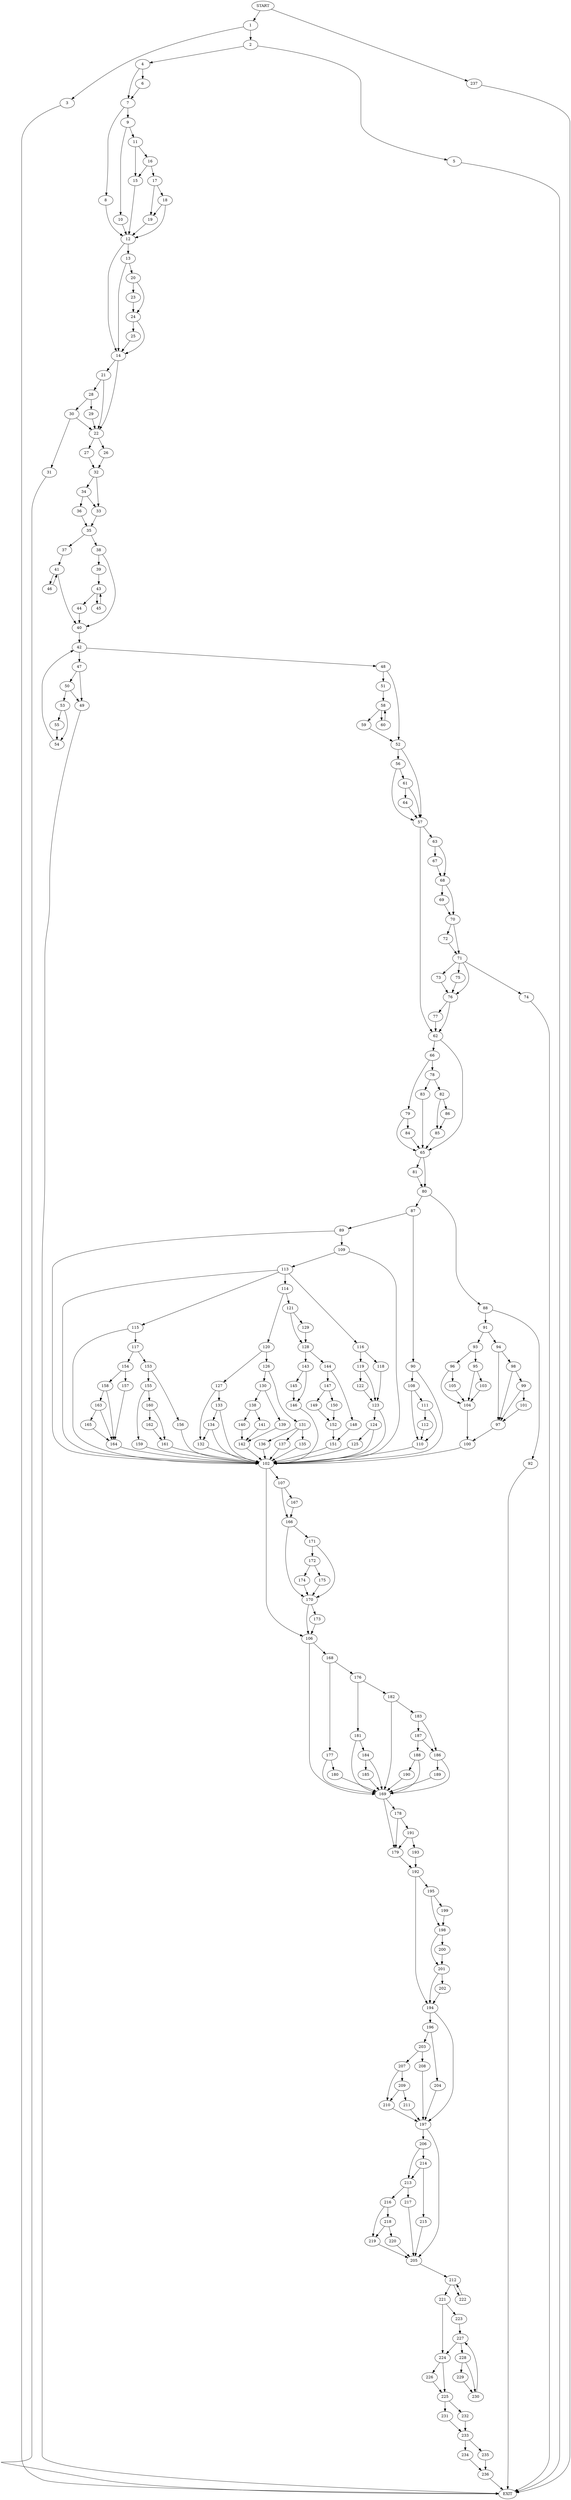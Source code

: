 digraph {
0 [label="START"]
238 [label="EXIT"]
0 -> 1
1 -> 2
1 -> 3
3 -> 238
2 -> 4
2 -> 5
4 -> 6
4 -> 7
5 -> 238
7 -> 8
7 -> 9
6 -> 7
9 -> 10
9 -> 11
8 -> 12
12 -> 13
12 -> 14
10 -> 12
11 -> 15
11 -> 16
16 -> 17
16 -> 15
15 -> 12
17 -> 18
17 -> 19
18 -> 12
18 -> 19
19 -> 12
13 -> 14
13 -> 20
14 -> 21
14 -> 22
20 -> 23
20 -> 24
24 -> 14
24 -> 25
23 -> 24
25 -> 14
22 -> 26
22 -> 27
21 -> 28
21 -> 22
28 -> 29
28 -> 30
30 -> 31
30 -> 22
29 -> 22
31 -> 238
26 -> 32
27 -> 32
32 -> 33
32 -> 34
33 -> 35
34 -> 33
34 -> 36
36 -> 35
35 -> 37
35 -> 38
38 -> 39
38 -> 40
37 -> 41
40 -> 42
39 -> 43
43 -> 44
43 -> 45
44 -> 40
45 -> 43
41 -> 40
41 -> 46
46 -> 41
42 -> 47
42 -> 48
47 -> 49
47 -> 50
48 -> 51
48 -> 52
50 -> 53
50 -> 49
49 -> 238
53 -> 54
53 -> 55
54 -> 42
55 -> 54
52 -> 56
52 -> 57
51 -> 58
58 -> 59
58 -> 60
60 -> 58
59 -> 52
56 -> 61
56 -> 57
57 -> 62
57 -> 63
61 -> 64
61 -> 57
64 -> 57
62 -> 65
62 -> 66
63 -> 67
63 -> 68
68 -> 69
68 -> 70
67 -> 68
70 -> 71
70 -> 72
69 -> 70
72 -> 71
71 -> 73
71 -> 74
71 -> 75
71 -> 76
76 -> 62
76 -> 77
73 -> 76
74 -> 238
75 -> 76
77 -> 62
66 -> 78
66 -> 79
65 -> 80
65 -> 81
78 -> 82
78 -> 83
79 -> 84
79 -> 65
84 -> 65
82 -> 85
82 -> 86
83 -> 65
85 -> 65
86 -> 85
80 -> 87
80 -> 88
81 -> 80
87 -> 89
87 -> 90
88 -> 91
88 -> 92
91 -> 93
91 -> 94
92 -> 238
93 -> 95
93 -> 96
94 -> 97
94 -> 98
98 -> 99
98 -> 97
97 -> 100
99 -> 97
99 -> 101
101 -> 97
100 -> 102
95 -> 103
95 -> 104
96 -> 105
96 -> 104
103 -> 104
104 -> 100
105 -> 104
102 -> 106
102 -> 107
90 -> 102
90 -> 108
89 -> 102
89 -> 109
108 -> 110
108 -> 111
111 -> 110
111 -> 112
110 -> 102
112 -> 110
109 -> 102
109 -> 113
113 -> 102
113 -> 114
113 -> 115
113 -> 116
115 -> 102
115 -> 117
116 -> 118
116 -> 119
114 -> 120
114 -> 121
119 -> 122
119 -> 123
118 -> 123
123 -> 102
123 -> 124
122 -> 123
124 -> 102
124 -> 125
125 -> 102
120 -> 126
120 -> 127
121 -> 128
121 -> 129
126 -> 130
126 -> 131
127 -> 132
127 -> 133
133 -> 102
133 -> 134
132 -> 102
134 -> 102
134 -> 132
131 -> 135
131 -> 136
131 -> 137
130 -> 138
130 -> 139
137 -> 102
135 -> 102
136 -> 102
138 -> 140
138 -> 141
139 -> 142
142 -> 102
141 -> 142
140 -> 142
129 -> 128
128 -> 143
128 -> 144
143 -> 145
143 -> 146
144 -> 147
144 -> 148
145 -> 146
146 -> 102
147 -> 149
147 -> 150
148 -> 151
151 -> 102
149 -> 152
150 -> 152
152 -> 151
117 -> 153
117 -> 154
153 -> 155
153 -> 156
154 -> 157
154 -> 158
155 -> 159
155 -> 160
156 -> 102
159 -> 102
160 -> 161
160 -> 162
162 -> 161
161 -> 102
158 -> 163
158 -> 164
157 -> 164
164 -> 102
163 -> 165
163 -> 164
165 -> 164
107 -> 166
107 -> 167
106 -> 168
106 -> 169
166 -> 170
166 -> 171
167 -> 166
171 -> 170
171 -> 172
170 -> 173
170 -> 106
172 -> 174
172 -> 175
174 -> 170
175 -> 170
173 -> 106
168 -> 176
168 -> 177
169 -> 178
169 -> 179
177 -> 169
177 -> 180
176 -> 181
176 -> 182
180 -> 169
182 -> 183
182 -> 169
181 -> 184
181 -> 169
184 -> 185
184 -> 169
185 -> 169
183 -> 186
183 -> 187
187 -> 186
187 -> 188
186 -> 189
186 -> 169
188 -> 169
188 -> 190
189 -> 169
190 -> 169
178 -> 179
178 -> 191
179 -> 192
191 -> 179
191 -> 193
193 -> 192
192 -> 194
192 -> 195
194 -> 196
194 -> 197
195 -> 198
195 -> 199
199 -> 198
198 -> 200
198 -> 201
200 -> 201
201 -> 194
201 -> 202
202 -> 194
196 -> 203
196 -> 204
197 -> 205
197 -> 206
203 -> 207
203 -> 208
204 -> 197
208 -> 197
207 -> 209
207 -> 210
210 -> 197
209 -> 210
209 -> 211
211 -> 197
205 -> 212
206 -> 213
206 -> 214
214 -> 213
214 -> 215
213 -> 216
213 -> 217
215 -> 205
217 -> 205
216 -> 218
216 -> 219
219 -> 205
218 -> 220
218 -> 219
220 -> 205
212 -> 221
212 -> 222
222 -> 212
221 -> 223
221 -> 224
224 -> 225
224 -> 226
223 -> 227
227 -> 228
227 -> 224
228 -> 229
228 -> 230
229 -> 230
230 -> 227
226 -> 225
225 -> 231
225 -> 232
232 -> 233
231 -> 233
233 -> 234
233 -> 235
235 -> 236
234 -> 236
236 -> 238
0 -> 237
237 -> 238
}
